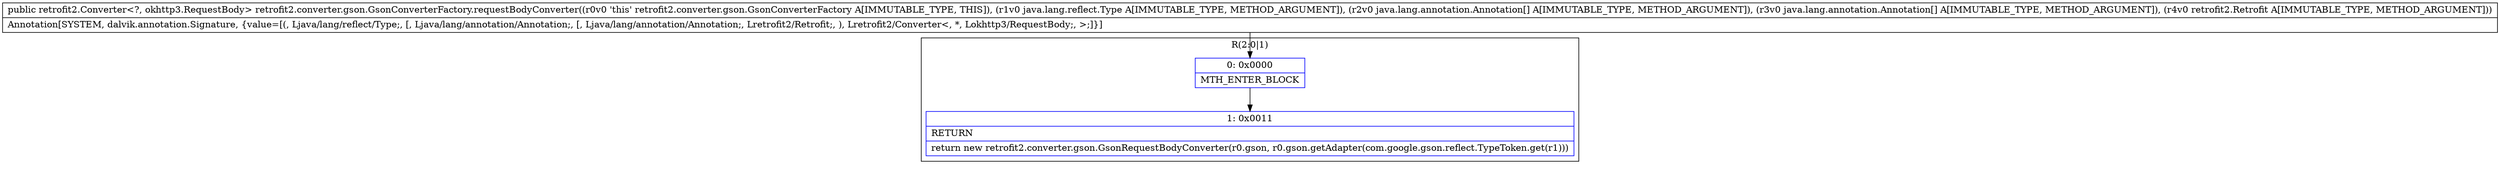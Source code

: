 digraph "CFG forretrofit2.converter.gson.GsonConverterFactory.requestBodyConverter(Ljava\/lang\/reflect\/Type;[Ljava\/lang\/annotation\/Annotation;[Ljava\/lang\/annotation\/Annotation;Lretrofit2\/Retrofit;)Lretrofit2\/Converter;" {
subgraph cluster_Region_546398018 {
label = "R(2:0|1)";
node [shape=record,color=blue];
Node_0 [shape=record,label="{0\:\ 0x0000|MTH_ENTER_BLOCK\l}"];
Node_1 [shape=record,label="{1\:\ 0x0011|RETURN\l|return new retrofit2.converter.gson.GsonRequestBodyConverter(r0.gson, r0.gson.getAdapter(com.google.gson.reflect.TypeToken.get(r1)))\l}"];
}
MethodNode[shape=record,label="{public retrofit2.Converter\<?, okhttp3.RequestBody\> retrofit2.converter.gson.GsonConverterFactory.requestBodyConverter((r0v0 'this' retrofit2.converter.gson.GsonConverterFactory A[IMMUTABLE_TYPE, THIS]), (r1v0 java.lang.reflect.Type A[IMMUTABLE_TYPE, METHOD_ARGUMENT]), (r2v0 java.lang.annotation.Annotation[] A[IMMUTABLE_TYPE, METHOD_ARGUMENT]), (r3v0 java.lang.annotation.Annotation[] A[IMMUTABLE_TYPE, METHOD_ARGUMENT]), (r4v0 retrofit2.Retrofit A[IMMUTABLE_TYPE, METHOD_ARGUMENT]))  | Annotation[SYSTEM, dalvik.annotation.Signature, \{value=[(, Ljava\/lang\/reflect\/Type;, [, Ljava\/lang\/annotation\/Annotation;, [, Ljava\/lang\/annotation\/Annotation;, Lretrofit2\/Retrofit;, ), Lretrofit2\/Converter\<, *, Lokhttp3\/RequestBody;, \>;]\}]\l}"];
MethodNode -> Node_0;
Node_0 -> Node_1;
}

